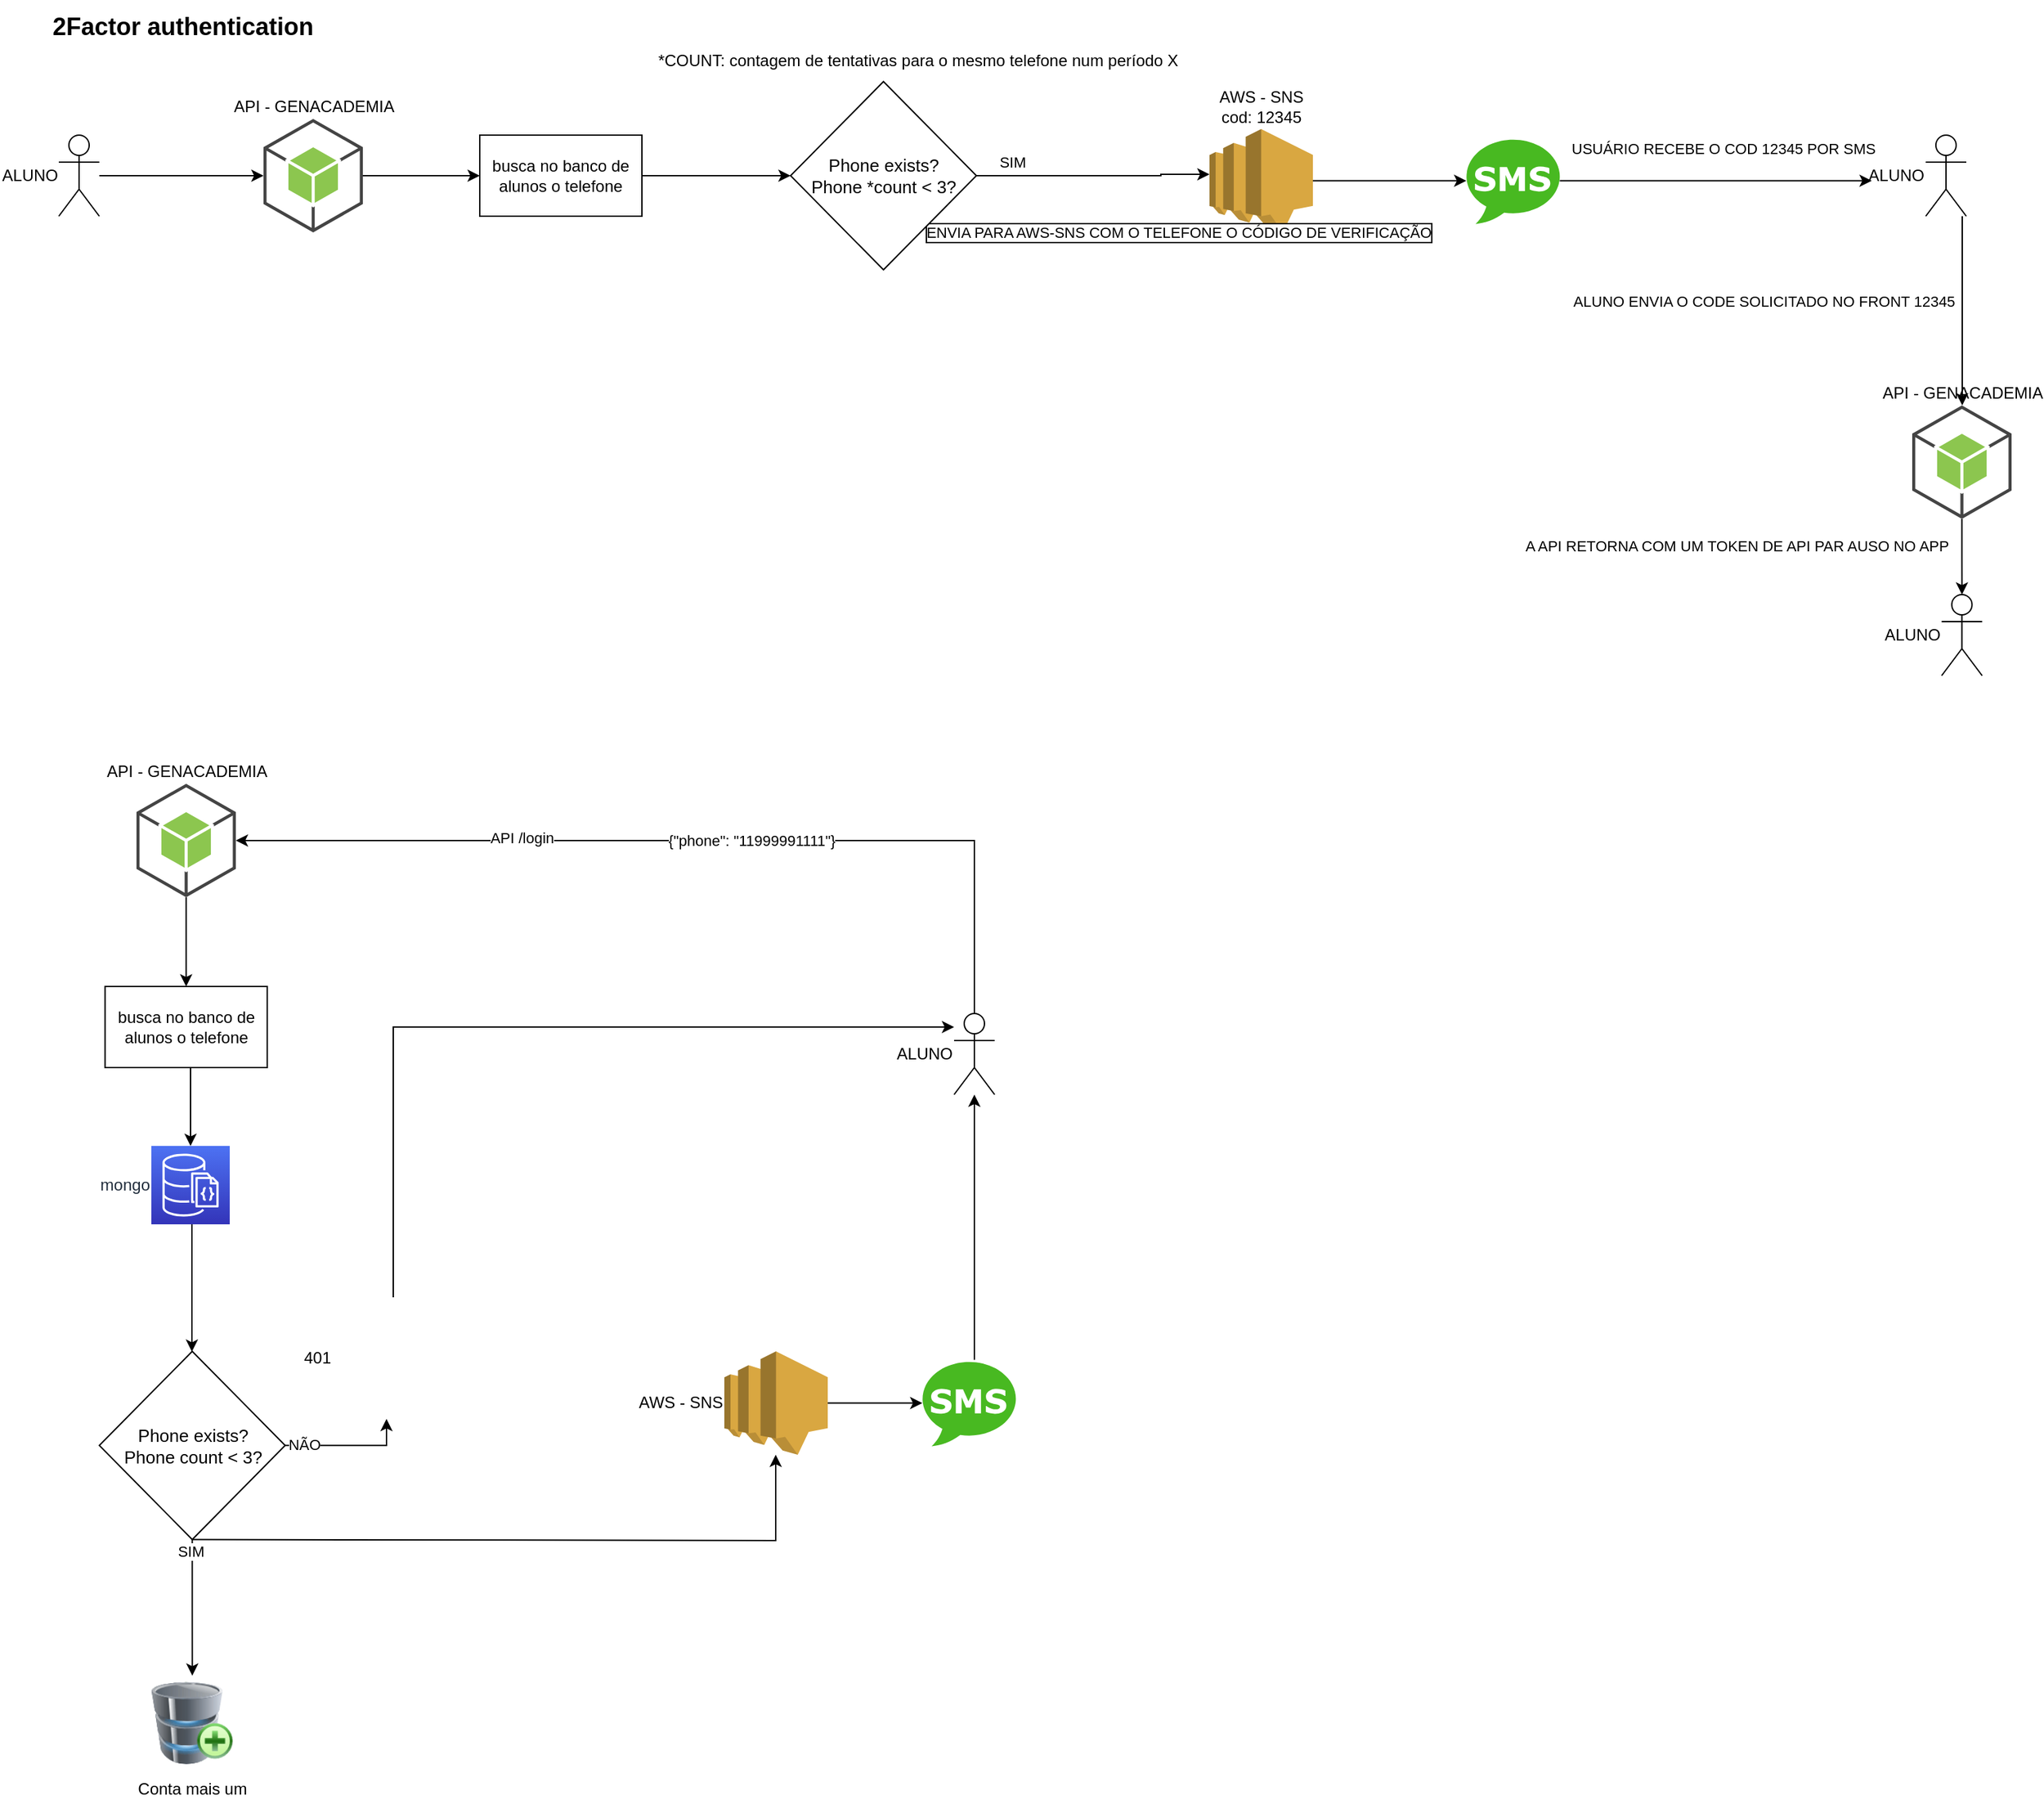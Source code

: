 <mxfile version="21.1.8" type="github">
  <diagram name="Página-1" id="oP5gNMOhr1aonqqcT_qb">
    <mxGraphModel dx="2440" dy="976" grid="1" gridSize="10" guides="1" tooltips="1" connect="1" arrows="1" fold="1" page="1" pageScale="1" pageWidth="827" pageHeight="1169" math="0" shadow="0">
      <root>
        <mxCell id="0" />
        <mxCell id="1" parent="0" />
        <mxCell id="_VMwzKoSRZhQu_stjUHT-20" style="edgeStyle=orthogonalEdgeStyle;rounded=0;orthogonalLoop=1;jettySize=auto;html=1;" edge="1" parent="1" source="_VMwzKoSRZhQu_stjUHT-1" target="_VMwzKoSRZhQu_stjUHT-6">
          <mxGeometry relative="1" as="geometry">
            <mxPoint x="832.1" y="1000" as="targetPoint" />
            <Array as="points">
              <mxPoint x="836" y="1020" />
              <mxPoint x="836" y="1020" />
            </Array>
          </mxGeometry>
        </mxCell>
        <mxCell id="_VMwzKoSRZhQu_stjUHT-1" value="" style="dashed=0;outlineConnect=0;html=1;align=center;labelPosition=center;verticalLabelPosition=bottom;verticalAlign=top;shape=mxgraph.weblogos.sms;fillColor=#48B921;strokeColor=none" vertex="1" parent="1">
          <mxGeometry x="797.5" y="1066.25" width="69.2" height="64" as="geometry" />
        </mxCell>
        <mxCell id="_VMwzKoSRZhQu_stjUHT-9" style="edgeStyle=orthogonalEdgeStyle;rounded=0;orthogonalLoop=1;jettySize=auto;html=1;" edge="1" parent="1" source="_VMwzKoSRZhQu_stjUHT-2" target="_VMwzKoSRZhQu_stjUHT-1">
          <mxGeometry relative="1" as="geometry" />
        </mxCell>
        <mxCell id="_VMwzKoSRZhQu_stjUHT-2" value="AWS - SNS" style="outlineConnect=0;dashed=0;verticalLabelPosition=middle;verticalAlign=middle;align=right;html=1;shape=mxgraph.aws3.sns;fillColor=#D9A741;gradientColor=none;labelPosition=left;" vertex="1" parent="1">
          <mxGeometry x="651" y="1060" width="76.5" height="76.5" as="geometry" />
        </mxCell>
        <mxCell id="_VMwzKoSRZhQu_stjUHT-28" style="edgeStyle=orthogonalEdgeStyle;rounded=0;orthogonalLoop=1;jettySize=auto;html=1;entryX=0.5;entryY=0;entryDx=0;entryDy=0;" edge="1" parent="1" source="_VMwzKoSRZhQu_stjUHT-3" target="_VMwzKoSRZhQu_stjUHT-26">
          <mxGeometry relative="1" as="geometry" />
        </mxCell>
        <mxCell id="_VMwzKoSRZhQu_stjUHT-3" value="API - GENACADEMIA" style="outlineConnect=0;dashed=0;verticalLabelPosition=top;verticalAlign=bottom;align=center;shape=mxgraph.aws3.android;fillColor=#8CC64F;gradientColor=none;labelBackgroundColor=none;labelBorderColor=none;html=1;labelPosition=center;" vertex="1" parent="1">
          <mxGeometry x="216" y="640" width="73.5" height="84" as="geometry" />
        </mxCell>
        <mxCell id="_VMwzKoSRZhQu_stjUHT-11" style="edgeStyle=orthogonalEdgeStyle;rounded=0;orthogonalLoop=1;jettySize=auto;html=1;entryX=1;entryY=0.5;entryDx=0;entryDy=0;entryPerimeter=0;" edge="1" parent="1" source="_VMwzKoSRZhQu_stjUHT-6" target="_VMwzKoSRZhQu_stjUHT-3">
          <mxGeometry relative="1" as="geometry">
            <Array as="points">
              <mxPoint x="836" y="682" />
            </Array>
          </mxGeometry>
        </mxCell>
        <mxCell id="_VMwzKoSRZhQu_stjUHT-12" value="API /login" style="edgeLabel;html=1;align=center;verticalAlign=middle;resizable=0;points=[];" vertex="1" connectable="0" parent="_VMwzKoSRZhQu_stjUHT-11">
          <mxGeometry x="0.376" y="-2" relative="1" as="geometry">
            <mxPoint x="1" as="offset" />
          </mxGeometry>
        </mxCell>
        <mxCell id="_VMwzKoSRZhQu_stjUHT-27" value="{&quot;phone&quot;: &quot;11999991111&quot;}" style="edgeLabel;html=1;align=center;verticalAlign=middle;resizable=0;points=[];" vertex="1" connectable="0" parent="_VMwzKoSRZhQu_stjUHT-11">
          <mxGeometry x="0.021" relative="1" as="geometry">
            <mxPoint x="51" as="offset" />
          </mxGeometry>
        </mxCell>
        <mxCell id="_VMwzKoSRZhQu_stjUHT-6" value="ALUNO" style="shape=umlActor;verticalLabelPosition=middle;verticalAlign=middle;html=1;outlineConnect=0;labelPosition=left;align=right;" vertex="1" parent="1">
          <mxGeometry x="821" y="810" width="30" height="60" as="geometry" />
        </mxCell>
        <mxCell id="_VMwzKoSRZhQu_stjUHT-13" value="&lt;font style=&quot;font-size: 18px;&quot;&gt;&lt;b&gt;2Factor authentication&lt;/b&gt;&lt;/font&gt;" style="text;html=1;align=center;verticalAlign=middle;resizable=0;points=[];autosize=1;strokeColor=none;fillColor=none;" vertex="1" parent="1">
          <mxGeometry x="140" y="60" width="220" height="40" as="geometry" />
        </mxCell>
        <mxCell id="_VMwzKoSRZhQu_stjUHT-25" value="" style="edgeStyle=orthogonalEdgeStyle;rounded=0;orthogonalLoop=1;jettySize=auto;html=1;" edge="1" parent="1" source="_VMwzKoSRZhQu_stjUHT-22" target="_VMwzKoSRZhQu_stjUHT-24">
          <mxGeometry relative="1" as="geometry">
            <Array as="points">
              <mxPoint x="257" y="990" />
              <mxPoint x="257" y="990" />
            </Array>
          </mxGeometry>
        </mxCell>
        <mxCell id="_VMwzKoSRZhQu_stjUHT-22" value="mongo" style="sketch=0;points=[[0,0,0],[0.25,0,0],[0.5,0,0],[0.75,0,0],[1,0,0],[0,1,0],[0.25,1,0],[0.5,1,0],[0.75,1,0],[1,1,0],[0,0.25,0],[0,0.5,0],[0,0.75,0],[1,0.25,0],[1,0.5,0],[1,0.75,0]];outlineConnect=0;fontColor=#232F3E;gradientColor=#4D72F3;gradientDirection=north;fillColor=#3334B9;strokeColor=#ffffff;dashed=0;verticalLabelPosition=middle;verticalAlign=middle;align=right;html=1;fontSize=12;fontStyle=0;aspect=fixed;shape=mxgraph.aws4.resourceIcon;resIcon=mxgraph.aws4.documentdb_with_mongodb_compatibility;labelPosition=left;" vertex="1" parent="1">
          <mxGeometry x="227" y="908" width="58" height="58" as="geometry" />
        </mxCell>
        <mxCell id="_VMwzKoSRZhQu_stjUHT-31" value="" style="edgeStyle=orthogonalEdgeStyle;rounded=0;orthogonalLoop=1;jettySize=auto;html=1;" edge="1" parent="1" source="_VMwzKoSRZhQu_stjUHT-24" target="_VMwzKoSRZhQu_stjUHT-30">
          <mxGeometry relative="1" as="geometry" />
        </mxCell>
        <mxCell id="_VMwzKoSRZhQu_stjUHT-32" value="SIM" style="edgeLabel;html=1;align=center;verticalAlign=middle;resizable=0;points=[];" vertex="1" connectable="0" parent="_VMwzKoSRZhQu_stjUHT-31">
          <mxGeometry x="-0.835" y="-2" relative="1" as="geometry">
            <mxPoint as="offset" />
          </mxGeometry>
        </mxCell>
        <mxCell id="_VMwzKoSRZhQu_stjUHT-39" style="edgeStyle=orthogonalEdgeStyle;rounded=0;orthogonalLoop=1;jettySize=auto;html=1;" edge="1" parent="1" source="_VMwzKoSRZhQu_stjUHT-24" target="_VMwzKoSRZhQu_stjUHT-37">
          <mxGeometry relative="1" as="geometry">
            <Array as="points">
              <mxPoint x="401" y="1130" />
            </Array>
          </mxGeometry>
        </mxCell>
        <mxCell id="_VMwzKoSRZhQu_stjUHT-40" value="NÃO" style="edgeLabel;html=1;align=center;verticalAlign=middle;resizable=0;points=[];" vertex="1" connectable="0" parent="_VMwzKoSRZhQu_stjUHT-39">
          <mxGeometry x="-0.711" y="1" relative="1" as="geometry">
            <mxPoint as="offset" />
          </mxGeometry>
        </mxCell>
        <mxCell id="_VMwzKoSRZhQu_stjUHT-41" style="edgeStyle=orthogonalEdgeStyle;rounded=0;orthogonalLoop=1;jettySize=auto;html=1;" edge="1" parent="1" source="_VMwzKoSRZhQu_stjUHT-24" target="_VMwzKoSRZhQu_stjUHT-2">
          <mxGeometry relative="1" as="geometry">
            <Array as="points">
              <mxPoint x="257" y="1200" />
              <mxPoint x="689" y="1200" />
            </Array>
          </mxGeometry>
        </mxCell>
        <mxCell id="_VMwzKoSRZhQu_stjUHT-24" value="&lt;span style=&quot;font-size: 13px;&quot;&gt;Phone exists?&lt;br&gt;Phone count &amp;lt; 3?&lt;br&gt;&lt;/span&gt;" style="rhombus;whiteSpace=wrap;html=1;align=center;sketch=0;gradientDirection=north;dashed=0;fontStyle=0;" vertex="1" parent="1">
          <mxGeometry x="188.5" y="1060" width="137.5" height="139.25" as="geometry" />
        </mxCell>
        <mxCell id="_VMwzKoSRZhQu_stjUHT-29" style="edgeStyle=orthogonalEdgeStyle;rounded=0;orthogonalLoop=1;jettySize=auto;html=1;" edge="1" parent="1" source="_VMwzKoSRZhQu_stjUHT-26" target="_VMwzKoSRZhQu_stjUHT-22">
          <mxGeometry relative="1" as="geometry">
            <Array as="points">
              <mxPoint x="256" y="870" />
              <mxPoint x="256" y="870" />
            </Array>
          </mxGeometry>
        </mxCell>
        <mxCell id="_VMwzKoSRZhQu_stjUHT-26" value="busca no banco de alunos o telefone" style="rounded=0;whiteSpace=wrap;html=1;" vertex="1" parent="1">
          <mxGeometry x="192.75" y="790" width="120" height="60" as="geometry" />
        </mxCell>
        <mxCell id="_VMwzKoSRZhQu_stjUHT-30" value="Conta mais um" style="image;html=1;image=img/lib/clip_art/computers/Database_Add_128x128.png" vertex="1" parent="1">
          <mxGeometry x="227.25" y="1300" width="60" height="70" as="geometry" />
        </mxCell>
        <mxCell id="_VMwzKoSRZhQu_stjUHT-38" style="edgeStyle=orthogonalEdgeStyle;rounded=0;orthogonalLoop=1;jettySize=auto;html=1;" edge="1" parent="1" source="_VMwzKoSRZhQu_stjUHT-37" target="_VMwzKoSRZhQu_stjUHT-6">
          <mxGeometry relative="1" as="geometry">
            <mxPoint x="821" y="820" as="targetPoint" />
            <Array as="points">
              <mxPoint x="406" y="820" />
            </Array>
          </mxGeometry>
        </mxCell>
        <mxCell id="_VMwzKoSRZhQu_stjUHT-37" value="401&lt;br&gt;" style="shape=image;html=1;verticalAlign=middle;verticalLabelPosition=middle;labelBackgroundColor=#ffffff;imageAspect=0;aspect=fixed;image=https://cdn0.iconfinder.com/data/icons/google-material-design-3-0/48/ic_http_48px-128.png;labelPosition=left;align=right;horizontal=1;" vertex="1" parent="1">
          <mxGeometry x="361" y="1020" width="90" height="90" as="geometry" />
        </mxCell>
        <mxCell id="_VMwzKoSRZhQu_stjUHT-68" style="edgeStyle=orthogonalEdgeStyle;rounded=0;orthogonalLoop=1;jettySize=auto;html=1;entryX=0;entryY=0.5;entryDx=0;entryDy=0;entryPerimeter=0;" edge="1" parent="1" source="_VMwzKoSRZhQu_stjUHT-66" target="_VMwzKoSRZhQu_stjUHT-67">
          <mxGeometry relative="1" as="geometry" />
        </mxCell>
        <mxCell id="_VMwzKoSRZhQu_stjUHT-66" value="ALUNO" style="shape=umlActor;verticalLabelPosition=middle;verticalAlign=middle;html=1;outlineConnect=0;labelPosition=left;align=right;" vertex="1" parent="1">
          <mxGeometry x="158.5" y="160" width="30" height="60" as="geometry" />
        </mxCell>
        <mxCell id="_VMwzKoSRZhQu_stjUHT-73" style="edgeStyle=orthogonalEdgeStyle;rounded=0;orthogonalLoop=1;jettySize=auto;html=1;entryX=0;entryY=0.5;entryDx=0;entryDy=0;" edge="1" parent="1" source="_VMwzKoSRZhQu_stjUHT-67" target="_VMwzKoSRZhQu_stjUHT-72">
          <mxGeometry relative="1" as="geometry" />
        </mxCell>
        <mxCell id="_VMwzKoSRZhQu_stjUHT-67" value="API - GENACADEMIA" style="outlineConnect=0;dashed=0;verticalLabelPosition=top;verticalAlign=bottom;align=center;shape=mxgraph.aws3.android;fillColor=#8CC64F;gradientColor=none;labelBackgroundColor=none;labelBorderColor=none;html=1;labelPosition=center;" vertex="1" parent="1">
          <mxGeometry x="310" y="148" width="73.5" height="84" as="geometry" />
        </mxCell>
        <mxCell id="_VMwzKoSRZhQu_stjUHT-81" style="edgeStyle=orthogonalEdgeStyle;rounded=0;orthogonalLoop=1;jettySize=auto;html=1;" edge="1" parent="1" source="_VMwzKoSRZhQu_stjUHT-69" target="_VMwzKoSRZhQu_stjUHT-80">
          <mxGeometry relative="1" as="geometry" />
        </mxCell>
        <mxCell id="_VMwzKoSRZhQu_stjUHT-69" value="AWS - SNS&lt;br&gt;cod: 12345" style="outlineConnect=0;dashed=0;verticalLabelPosition=top;verticalAlign=bottom;align=center;html=1;shape=mxgraph.aws3.sns;fillColor=#D9A741;gradientColor=none;labelPosition=center;" vertex="1" parent="1">
          <mxGeometry x="1010" y="155.5" width="76.5" height="76.5" as="geometry" />
        </mxCell>
        <mxCell id="_VMwzKoSRZhQu_stjUHT-75" style="edgeStyle=orthogonalEdgeStyle;rounded=0;orthogonalLoop=1;jettySize=auto;html=1;entryX=0;entryY=0.5;entryDx=0;entryDy=0;" edge="1" parent="1" source="_VMwzKoSRZhQu_stjUHT-72" target="_VMwzKoSRZhQu_stjUHT-74">
          <mxGeometry relative="1" as="geometry" />
        </mxCell>
        <mxCell id="_VMwzKoSRZhQu_stjUHT-72" value="busca no banco de alunos o telefone" style="rounded=0;whiteSpace=wrap;html=1;" vertex="1" parent="1">
          <mxGeometry x="470" y="160" width="120" height="60" as="geometry" />
        </mxCell>
        <mxCell id="_VMwzKoSRZhQu_stjUHT-78" value="SIM" style="edgeStyle=orthogonalEdgeStyle;rounded=0;orthogonalLoop=1;jettySize=auto;html=1;" edge="1" parent="1" source="_VMwzKoSRZhQu_stjUHT-74" target="_VMwzKoSRZhQu_stjUHT-69">
          <mxGeometry x="-0.687" y="10" relative="1" as="geometry">
            <mxPoint x="917.5" y="190.005" as="targetPoint" />
            <Array as="points">
              <mxPoint x="974" y="190" />
              <mxPoint x="974" y="189" />
            </Array>
            <mxPoint as="offset" />
          </mxGeometry>
        </mxCell>
        <mxCell id="_VMwzKoSRZhQu_stjUHT-79" value="ENVIA PARA AWS-SNS COM O TELEFONE O CÓDIGO DE VERIFICAÇÃO" style="edgeLabel;html=1;align=center;verticalAlign=middle;resizable=0;points=[];labelBorderColor=default;spacingTop=0;" vertex="1" connectable="0" parent="_VMwzKoSRZhQu_stjUHT-78">
          <mxGeometry x="-0.328" y="6" relative="1" as="geometry">
            <mxPoint x="91" y="48" as="offset" />
          </mxGeometry>
        </mxCell>
        <mxCell id="_VMwzKoSRZhQu_stjUHT-74" value="&lt;span style=&quot;font-size: 13px;&quot;&gt;Phone exists?&lt;br&gt;Phone *count &amp;lt; 3?&lt;br&gt;&lt;/span&gt;" style="rhombus;whiteSpace=wrap;html=1;align=center;sketch=0;gradientDirection=north;dashed=0;fontStyle=0;" vertex="1" parent="1">
          <mxGeometry x="700" y="120.38" width="137.5" height="139.25" as="geometry" />
        </mxCell>
        <mxCell id="_VMwzKoSRZhQu_stjUHT-76" value="*COUNT: contagem de tentativas para o mesmo telefone num período X" style="text;html=1;align=center;verticalAlign=middle;resizable=0;points=[];autosize=1;strokeColor=none;fillColor=none;" vertex="1" parent="1">
          <mxGeometry x="588.6" y="90.38" width="410" height="30" as="geometry" />
        </mxCell>
        <mxCell id="_VMwzKoSRZhQu_stjUHT-88" style="edgeStyle=orthogonalEdgeStyle;rounded=0;orthogonalLoop=1;jettySize=auto;html=1;entryX=-1.333;entryY=0.563;entryDx=0;entryDy=0;entryPerimeter=0;" edge="1" parent="1" source="_VMwzKoSRZhQu_stjUHT-80" target="_VMwzKoSRZhQu_stjUHT-82">
          <mxGeometry relative="1" as="geometry" />
        </mxCell>
        <mxCell id="_VMwzKoSRZhQu_stjUHT-89" value="USUÁRIO RECEBE O COD 12345 POR SMS" style="edgeLabel;html=1;align=center;verticalAlign=middle;resizable=0;points=[];" vertex="1" connectable="0" parent="_VMwzKoSRZhQu_stjUHT-88">
          <mxGeometry x="0.219" relative="1" as="geometry">
            <mxPoint x="-20" y="-24" as="offset" />
          </mxGeometry>
        </mxCell>
        <mxCell id="_VMwzKoSRZhQu_stjUHT-80" value="" style="dashed=0;outlineConnect=0;html=1;align=center;labelPosition=center;verticalLabelPosition=bottom;verticalAlign=top;shape=mxgraph.weblogos.sms;fillColor=#48B921;strokeColor=none" vertex="1" parent="1">
          <mxGeometry x="1200" y="161.75" width="69.2" height="64" as="geometry" />
        </mxCell>
        <mxCell id="_VMwzKoSRZhQu_stjUHT-90" style="edgeStyle=orthogonalEdgeStyle;rounded=0;orthogonalLoop=1;jettySize=auto;html=1;" edge="1" parent="1" source="_VMwzKoSRZhQu_stjUHT-82" target="_VMwzKoSRZhQu_stjUHT-86">
          <mxGeometry relative="1" as="geometry">
            <Array as="points">
              <mxPoint x="1567" y="250" />
              <mxPoint x="1567" y="250" />
            </Array>
          </mxGeometry>
        </mxCell>
        <mxCell id="_VMwzKoSRZhQu_stjUHT-91" value="ALUNO ENVIA O CODE SOLICITADO NO FRONT 12345" style="edgeLabel;html=1;align=center;verticalAlign=middle;resizable=0;points=[];" vertex="1" connectable="0" parent="_VMwzKoSRZhQu_stjUHT-90">
          <mxGeometry x="-0.105" y="-1" relative="1" as="geometry">
            <mxPoint x="-146" as="offset" />
          </mxGeometry>
        </mxCell>
        <mxCell id="_VMwzKoSRZhQu_stjUHT-82" value="ALUNO" style="shape=umlActor;verticalLabelPosition=middle;verticalAlign=middle;html=1;outlineConnect=0;labelPosition=left;align=right;" vertex="1" parent="1">
          <mxGeometry x="1540" y="160" width="30" height="60" as="geometry" />
        </mxCell>
        <mxCell id="_VMwzKoSRZhQu_stjUHT-93" style="edgeStyle=orthogonalEdgeStyle;rounded=0;orthogonalLoop=1;jettySize=auto;html=1;" edge="1" parent="1" source="_VMwzKoSRZhQu_stjUHT-86" target="_VMwzKoSRZhQu_stjUHT-92">
          <mxGeometry relative="1" as="geometry" />
        </mxCell>
        <mxCell id="_VMwzKoSRZhQu_stjUHT-94" value="A API RETORNA COM UM TOKEN DE API PAR AUSO NO APP" style="edgeLabel;html=1;align=center;verticalAlign=middle;resizable=0;points=[];" vertex="1" connectable="0" parent="_VMwzKoSRZhQu_stjUHT-93">
          <mxGeometry x="-0.285" y="-1" relative="1" as="geometry">
            <mxPoint x="-166" as="offset" />
          </mxGeometry>
        </mxCell>
        <mxCell id="_VMwzKoSRZhQu_stjUHT-86" value="API - GENACADEMIA" style="outlineConnect=0;dashed=0;verticalLabelPosition=top;verticalAlign=bottom;align=center;shape=mxgraph.aws3.android;fillColor=#8CC64F;gradientColor=none;labelBackgroundColor=none;labelBorderColor=none;html=1;labelPosition=center;" vertex="1" parent="1">
          <mxGeometry x="1530" y="360" width="73.5" height="84" as="geometry" />
        </mxCell>
        <mxCell id="_VMwzKoSRZhQu_stjUHT-92" value="ALUNO" style="shape=umlActor;verticalLabelPosition=middle;verticalAlign=middle;html=1;outlineConnect=0;labelPosition=left;align=right;" vertex="1" parent="1">
          <mxGeometry x="1551.75" y="500" width="30" height="60" as="geometry" />
        </mxCell>
      </root>
    </mxGraphModel>
  </diagram>
</mxfile>
